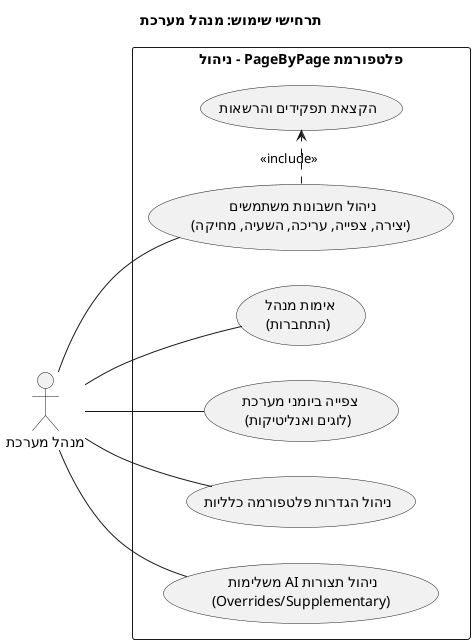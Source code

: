 @startuml
title "תרחישי שימוש: מנהל מערכת"

left to right direction

actor "מנהל מערכת" as Admin

rectangle "פלטפורמת PageByPage - ניהול" {
  usecase UC_AdminAuth as "אימות מנהל \n(התחברות)"
  usecase UC_ManageUserAccounts as "ניהול חשבונות משתמשים \n(יצירה, צפייה, עריכה, השעיה, מחיקה)"
  usecase UC_AssignRoles as "הקצאת תפקידים והרשאות"
  usecase UC_ViewSystemLogs as "צפייה ביומני מערכת \n(לוגים ואנליטיקות)"
  usecase UC_ManagePlatformSettings as "ניהול הגדרות פלטפורמה כלליות"
  usecase UC_ManageAIOverrides as "ניהול תצורות AI משלימות \n(Overrides/Supplementary)"

  UC_ManageUserAccounts .> UC_AssignRoles : <<include>>
}

' Actor Associations
Admin -- UC_AdminAuth
Admin -- UC_ManageUserAccounts
Admin -- UC_ViewSystemLogs
Admin -- UC_ManagePlatformSettings
Admin -- UC_ManageAIOverrides

@enduml